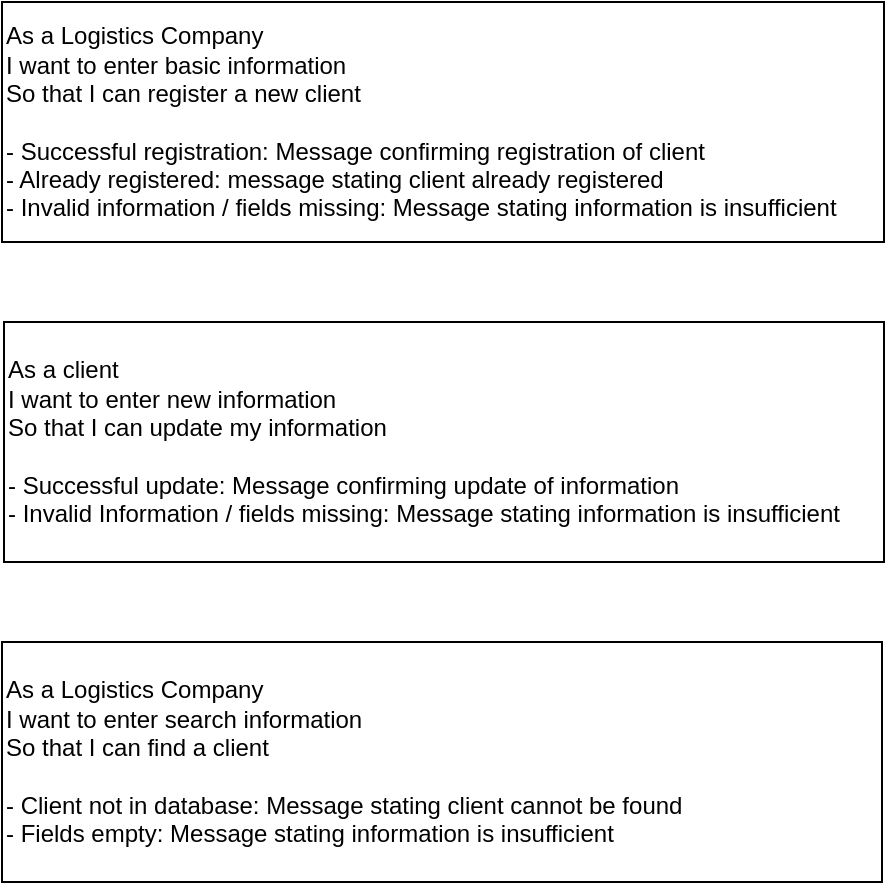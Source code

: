 <mxfile version="14.4.8" type="github"><diagram id="5LqfEOXBSIxJYn5P-avG" name="Page-1"><mxGraphModel dx="1426" dy="805" grid="1" gridSize="10" guides="1" tooltips="1" connect="1" arrows="1" fold="1" page="1" pageScale="1" pageWidth="827" pageHeight="1169" math="0" shadow="0"><root><mxCell id="0"/><mxCell id="1" parent="0"/><mxCell id="Js521S7WVTwmitEuQxbw-1" value="As a Logistics Company&lt;br&gt;I want to enter basic information&lt;br&gt;So that I can register a new client&lt;br&gt;&lt;br&gt;- Successful registration: Message confirming registration of client&lt;br&gt;- Already registered: message stating client already registered&lt;br&gt;- Invalid information / fields missing: Message stating information is insufficient" style="rounded=0;whiteSpace=wrap;html=1;align=left;" vertex="1" parent="1"><mxGeometry x="199" y="40" width="441" height="120" as="geometry"/></mxCell><mxCell id="Js521S7WVTwmitEuQxbw-2" value="As a client&lt;br&gt;I want to enter new information&lt;br&gt;So that I can update my information&lt;br&gt;&lt;br&gt;- Successful update: Message confirming update of information&lt;br&gt;- Invalid Information / fields missing:&amp;nbsp;Message stating information is insufficient" style="whiteSpace=wrap;html=1;rounded=0;align=left;" vertex="1" parent="1"><mxGeometry x="200" y="200" width="440" height="120" as="geometry"/></mxCell><mxCell id="Js521S7WVTwmitEuQxbw-5" value="As a Logistics Company&lt;br&gt;I want to enter search information&lt;br&gt;So that I can find a client&lt;br&gt;&lt;br&gt;- Client not in database: Message stating client cannot be found&lt;br&gt;- Fields empty: Message stating information is insufficient" style="whiteSpace=wrap;html=1;rounded=0;align=left;" vertex="1" parent="1"><mxGeometry x="199" y="360" width="440" height="120" as="geometry"/></mxCell></root></mxGraphModel></diagram></mxfile>
